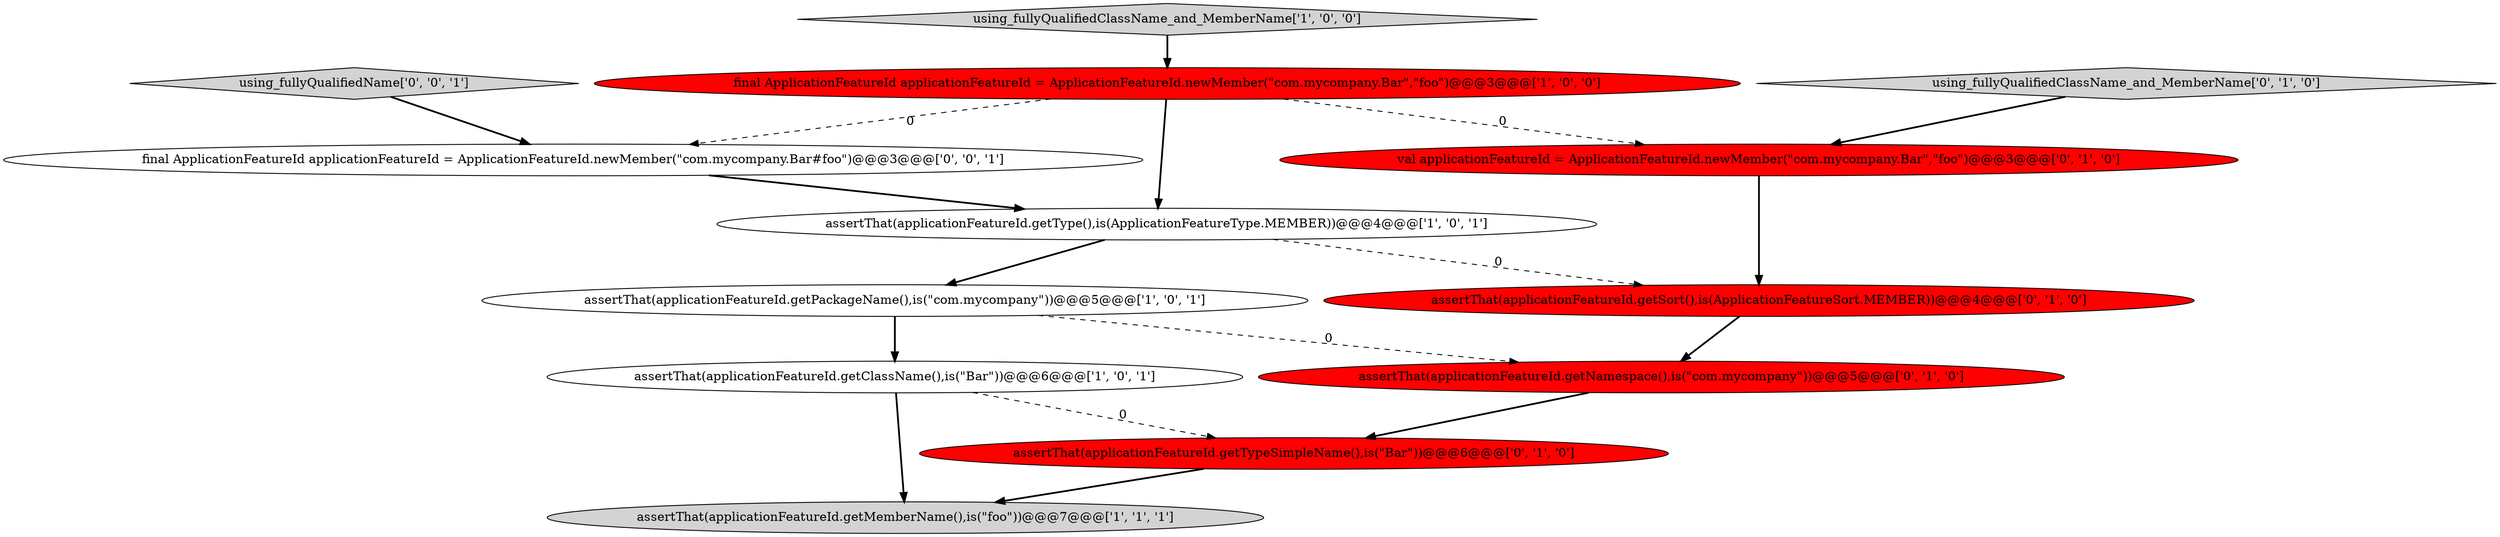 digraph {
10 [style = filled, label = "val applicationFeatureId = ApplicationFeatureId.newMember(\"com.mycompany.Bar\",\"foo\")@@@3@@@['0', '1', '0']", fillcolor = red, shape = ellipse image = "AAA1AAABBB2BBB"];
8 [style = filled, label = "using_fullyQualifiedClassName_and_MemberName['0', '1', '0']", fillcolor = lightgray, shape = diamond image = "AAA0AAABBB2BBB"];
2 [style = filled, label = "using_fullyQualifiedClassName_and_MemberName['1', '0', '0']", fillcolor = lightgray, shape = diamond image = "AAA0AAABBB1BBB"];
7 [style = filled, label = "assertThat(applicationFeatureId.getTypeSimpleName(),is(\"Bar\"))@@@6@@@['0', '1', '0']", fillcolor = red, shape = ellipse image = "AAA1AAABBB2BBB"];
9 [style = filled, label = "assertThat(applicationFeatureId.getSort(),is(ApplicationFeatureSort.MEMBER))@@@4@@@['0', '1', '0']", fillcolor = red, shape = ellipse image = "AAA1AAABBB2BBB"];
5 [style = filled, label = "assertThat(applicationFeatureId.getType(),is(ApplicationFeatureType.MEMBER))@@@4@@@['1', '0', '1']", fillcolor = white, shape = ellipse image = "AAA0AAABBB1BBB"];
3 [style = filled, label = "final ApplicationFeatureId applicationFeatureId = ApplicationFeatureId.newMember(\"com.mycompany.Bar\",\"foo\")@@@3@@@['1', '0', '0']", fillcolor = red, shape = ellipse image = "AAA1AAABBB1BBB"];
12 [style = filled, label = "using_fullyQualifiedName['0', '0', '1']", fillcolor = lightgray, shape = diamond image = "AAA0AAABBB3BBB"];
1 [style = filled, label = "assertThat(applicationFeatureId.getClassName(),is(\"Bar\"))@@@6@@@['1', '0', '1']", fillcolor = white, shape = ellipse image = "AAA0AAABBB1BBB"];
11 [style = filled, label = "final ApplicationFeatureId applicationFeatureId = ApplicationFeatureId.newMember(\"com.mycompany.Bar#foo\")@@@3@@@['0', '0', '1']", fillcolor = white, shape = ellipse image = "AAA0AAABBB3BBB"];
6 [style = filled, label = "assertThat(applicationFeatureId.getNamespace(),is(\"com.mycompany\"))@@@5@@@['0', '1', '0']", fillcolor = red, shape = ellipse image = "AAA1AAABBB2BBB"];
4 [style = filled, label = "assertThat(applicationFeatureId.getMemberName(),is(\"foo\"))@@@7@@@['1', '1', '1']", fillcolor = lightgray, shape = ellipse image = "AAA0AAABBB1BBB"];
0 [style = filled, label = "assertThat(applicationFeatureId.getPackageName(),is(\"com.mycompany\"))@@@5@@@['1', '0', '1']", fillcolor = white, shape = ellipse image = "AAA0AAABBB1BBB"];
8->10 [style = bold, label=""];
11->5 [style = bold, label=""];
1->4 [style = bold, label=""];
3->5 [style = bold, label=""];
10->9 [style = bold, label=""];
3->10 [style = dashed, label="0"];
5->9 [style = dashed, label="0"];
7->4 [style = bold, label=""];
1->7 [style = dashed, label="0"];
6->7 [style = bold, label=""];
5->0 [style = bold, label=""];
0->1 [style = bold, label=""];
3->11 [style = dashed, label="0"];
2->3 [style = bold, label=""];
9->6 [style = bold, label=""];
0->6 [style = dashed, label="0"];
12->11 [style = bold, label=""];
}
